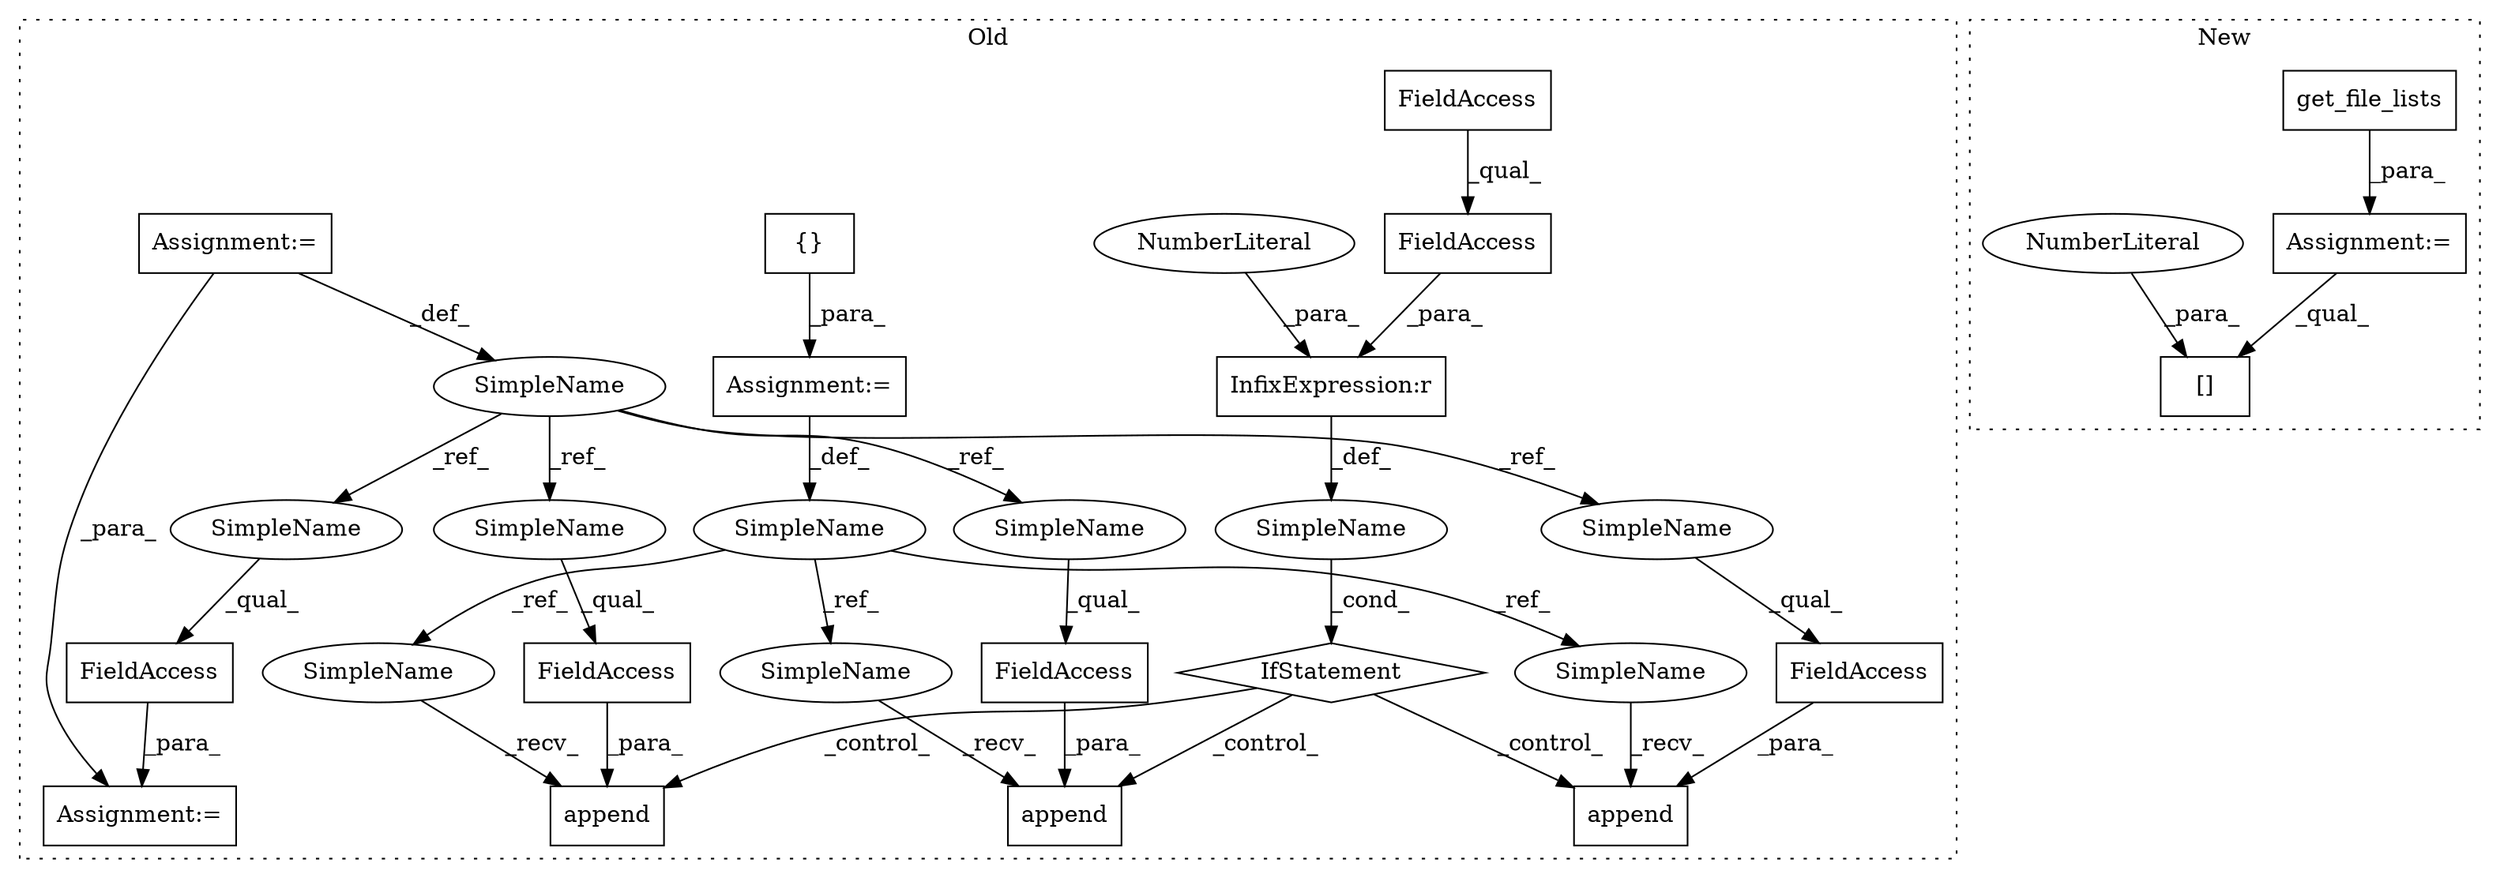 digraph G {
subgraph cluster0 {
1 [label="IfStatement" a="25" s="3237,3281" l="4,2" shape="diamond"];
3 [label="InfixExpression:r" a="27" s="3277" l="3" shape="box"];
4 [label="NumberLiteral" a="34" s="3280" l="1" shape="ellipse"];
5 [label="SimpleName" a="42" s="" l="" shape="ellipse"];
6 [label="append" a="32" s="3304,3339" l="7,1" shape="box"];
7 [label="{}" a="4" s="3227" l="2" shape="box"];
8 [label="FieldAccess" a="22" s="3241" l="36" shape="box"];
9 [label="FieldAccess" a="22" s="3241" l="17" shape="box"];
10 [label="FieldAccess" a="22" s="3311" l="28" shape="box"];
11 [label="Assignment:=" a="7" s="3217" l="1" shape="box"];
13 [label="SimpleName" a="42" s="3207" l="10" shape="ellipse"];
14 [label="append" a="32" s="3439,3474" l="7,1" shape="box"];
15 [label="FieldAccess" a="22" s="3446" l="28" shape="box"];
16 [label="append" a="32" s="3361,3401" l="7,1" shape="box"];
17 [label="FieldAccess" a="22" s="3368" l="33" shape="box"];
20 [label="SimpleName" a="42" s="2466" l="16" shape="ellipse"];
21 [label="FieldAccess" a="22" s="4124" l="32" shape="box"];
22 [label="Assignment:=" a="7" s="2466" l="16" shape="box"];
23 [label="Assignment:=" a="7" s="4123" l="1" shape="box"];
24 [label="SimpleName" a="42" s="3368" l="16" shape="ellipse"];
25 [label="SimpleName" a="42" s="3446" l="16" shape="ellipse"];
26 [label="SimpleName" a="42" s="4124" l="16" shape="ellipse"];
27 [label="SimpleName" a="42" s="3311" l="16" shape="ellipse"];
28 [label="SimpleName" a="42" s="3350" l="10" shape="ellipse"];
29 [label="SimpleName" a="42" s="3428" l="10" shape="ellipse"];
30 [label="SimpleName" a="42" s="3293" l="10" shape="ellipse"];
label = "Old";
style="dotted";
}
subgraph cluster1 {
2 [label="get_file_lists" a="32" s="3148,3179" l="15,1" shape="box"];
12 [label="Assignment:=" a="7" s="3142" l="1" shape="box"];
18 [label="[]" a="2" s="3673,3685" l="11,1" shape="box"];
19 [label="NumberLiteral" a="34" s="3684" l="1" shape="ellipse"];
label = "New";
style="dotted";
}
1 -> 14 [label="_control_"];
1 -> 6 [label="_control_"];
1 -> 16 [label="_control_"];
2 -> 12 [label="_para_"];
3 -> 5 [label="_def_"];
4 -> 3 [label="_para_"];
5 -> 1 [label="_cond_"];
7 -> 11 [label="_para_"];
8 -> 3 [label="_para_"];
9 -> 8 [label="_qual_"];
10 -> 6 [label="_para_"];
11 -> 13 [label="_def_"];
12 -> 18 [label="_qual_"];
13 -> 29 [label="_ref_"];
13 -> 30 [label="_ref_"];
13 -> 28 [label="_ref_"];
15 -> 14 [label="_para_"];
17 -> 16 [label="_para_"];
19 -> 18 [label="_para_"];
20 -> 25 [label="_ref_"];
20 -> 27 [label="_ref_"];
20 -> 26 [label="_ref_"];
20 -> 24 [label="_ref_"];
21 -> 23 [label="_para_"];
22 -> 23 [label="_para_"];
22 -> 20 [label="_def_"];
24 -> 17 [label="_qual_"];
25 -> 15 [label="_qual_"];
26 -> 21 [label="_qual_"];
27 -> 10 [label="_qual_"];
28 -> 16 [label="_recv_"];
29 -> 14 [label="_recv_"];
30 -> 6 [label="_recv_"];
}